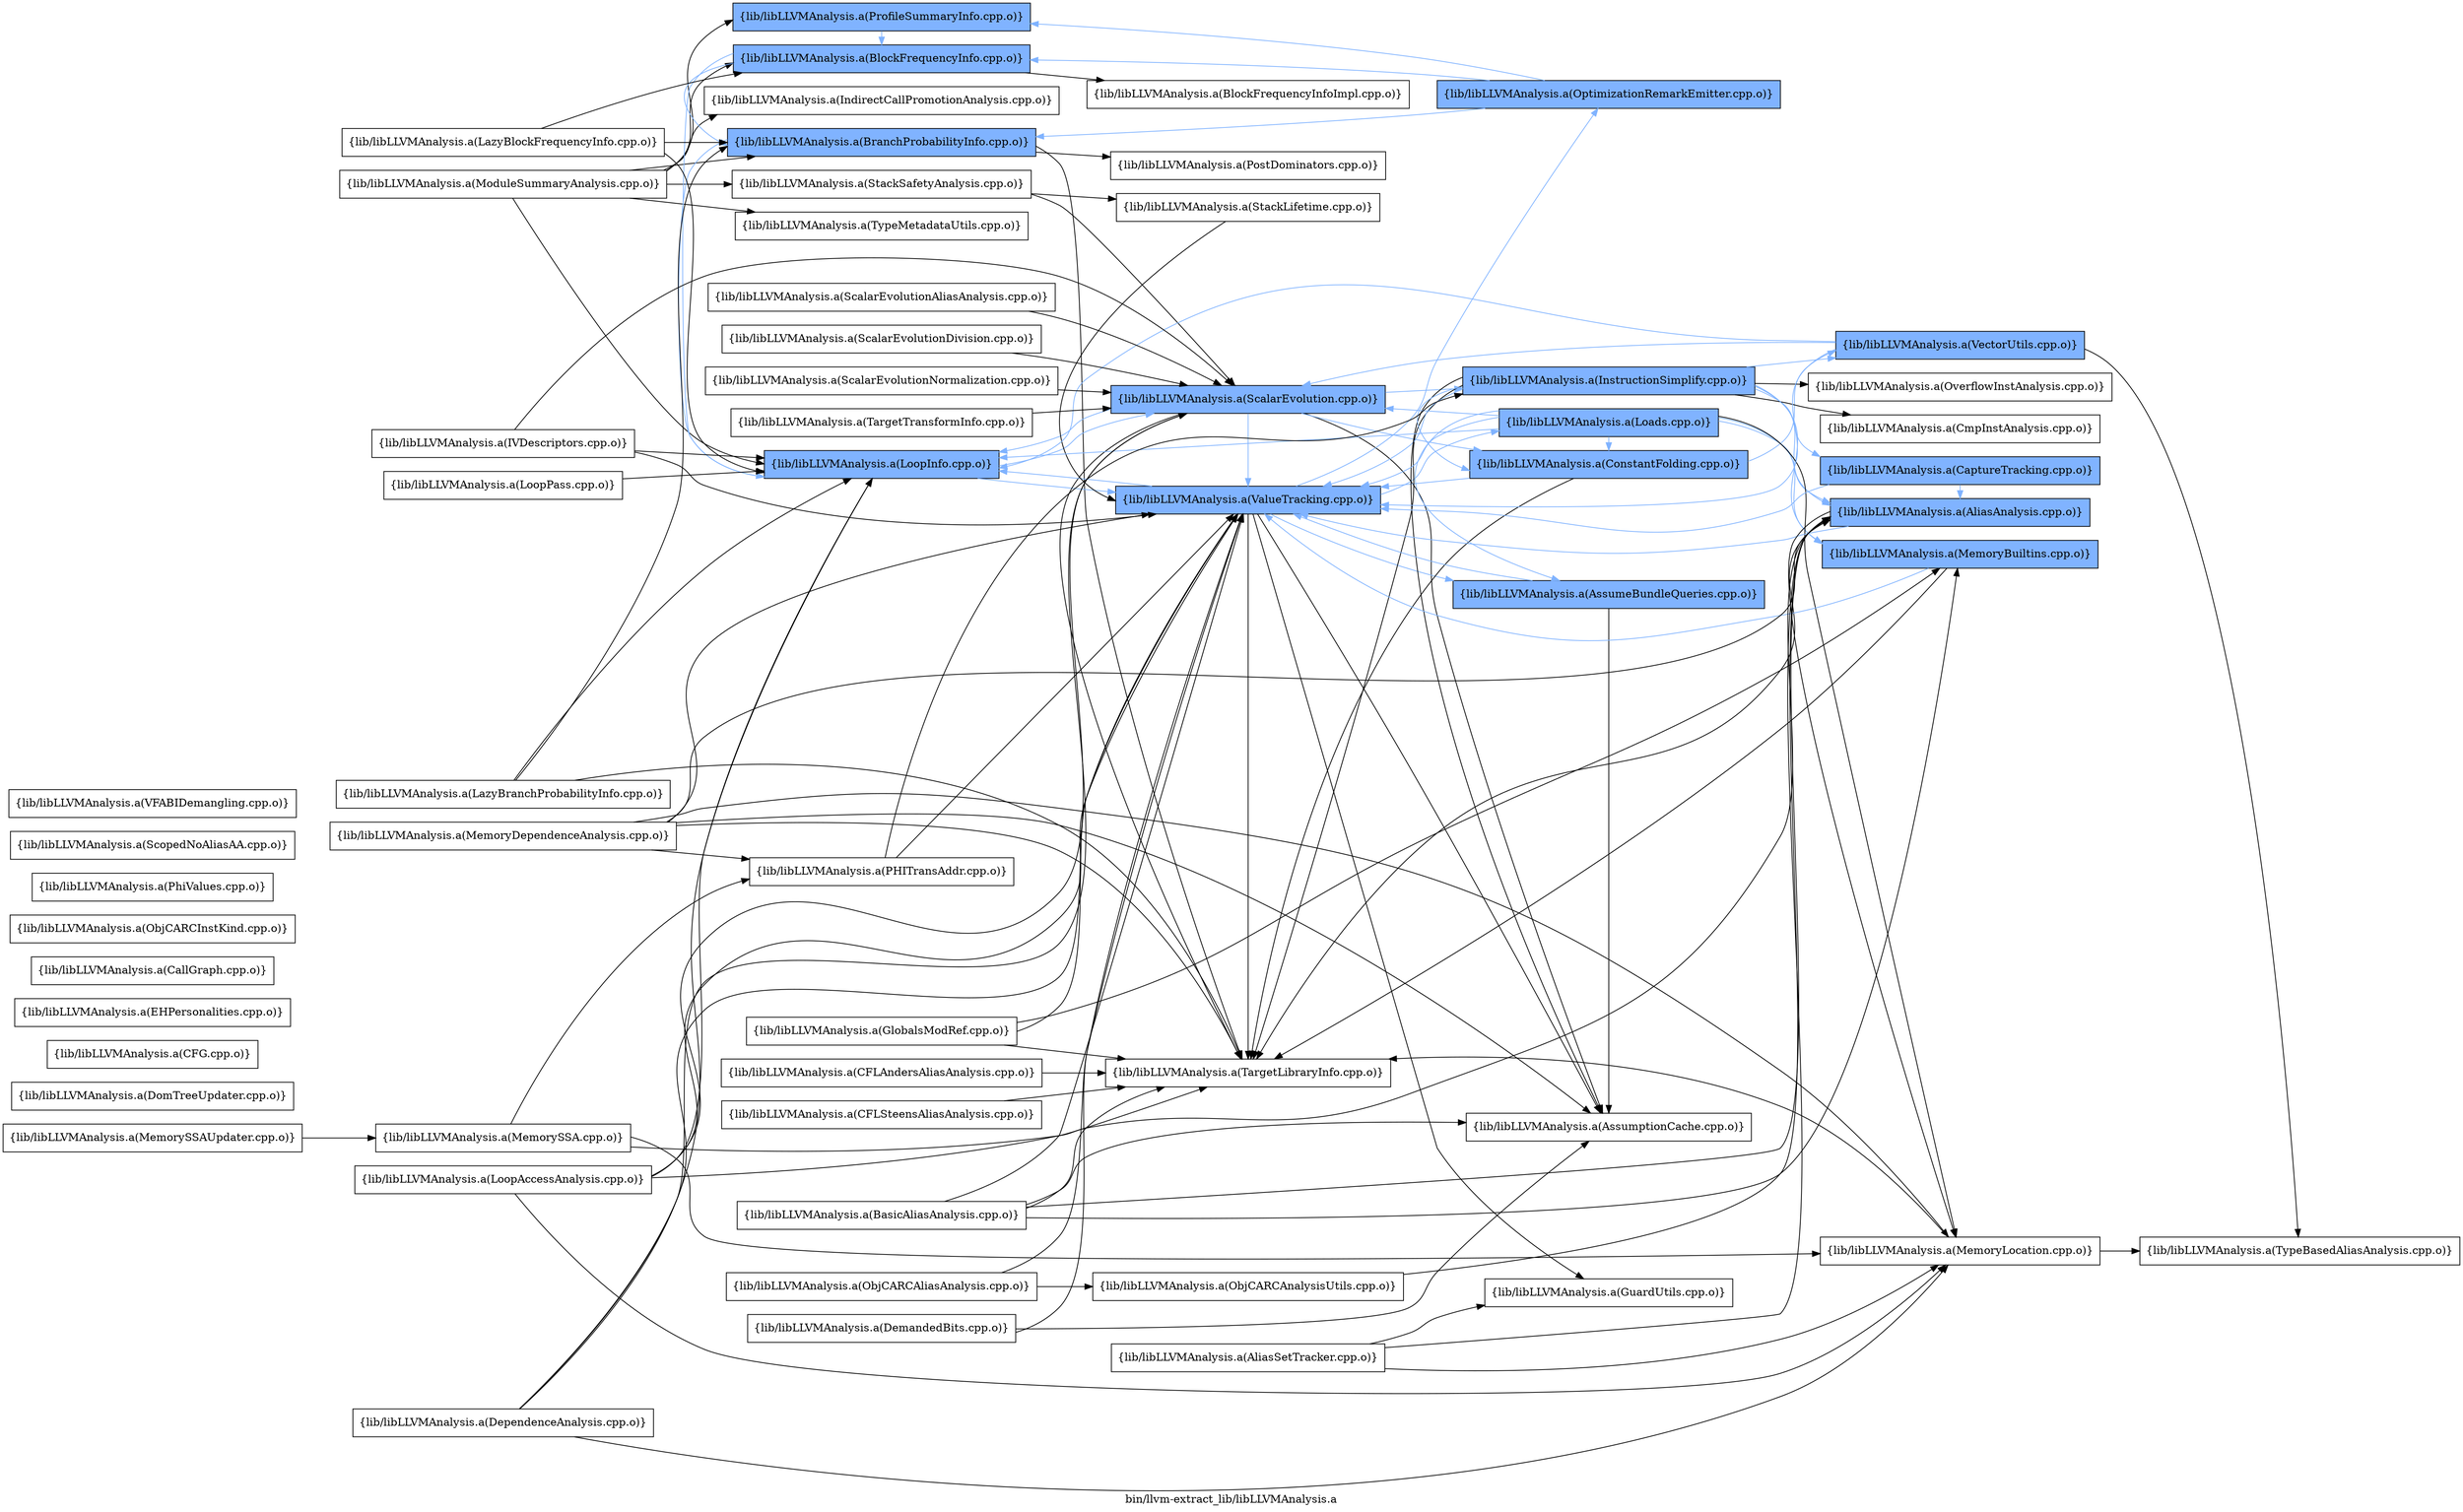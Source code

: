digraph "bin/llvm-extract_lib/libLLVMAnalysis.a" {
	label="bin/llvm-extract_lib/libLLVMAnalysis.a";
	rankdir=LR;
	{ rank=same; Node0x556965891818;  }
	{ rank=same; Node0x55696588dc18; Node0x556965892268; Node0x55696588e1b8; Node0x556965892da8; Node0x55696588ec08; Node0x5569658939d8; Node0x556965890238;  }
	{ rank=same; Node0x556965891908; Node0x55696588f928; Node0x556965893fc8; Node0x55696588ea28; Node0x556965891b38; Node0x556965894298;  }
	{ rank=same; Node0x55696588f608; Node0x556965896d68; Node0x556965890d28; Node0x556965895f58; Node0x5569658908c8; Node0x5569658927b8; Node0x556965892628;  }
	{ rank=same; Node0x556965891368; Node0x5569658957d8; Node0x556965896638; Node0x556965897628; Node0x55696588fec8; Node0x556965896278; Node0x5569658900a8;  }

	Node0x556965891818 [shape=record,shape=box,group=0,label="{lib/libLLVMAnalysis.a(ModuleSummaryAnalysis.cpp.o)}"];
	Node0x556965891818 -> Node0x55696588dc18;
	Node0x556965891818 -> Node0x556965892268;
	Node0x556965891818 -> Node0x55696588e1b8;
	Node0x556965891818 -> Node0x556965892da8;
	Node0x556965891818 -> Node0x55696588ec08;
	Node0x556965891818 -> Node0x5569658939d8;
	Node0x556965891818 -> Node0x556965890238;
	Node0x556965890238 [shape=record,shape=box,group=0,label="{lib/libLLVMAnalysis.a(TypeMetadataUtils.cpp.o)}"];
	Node0x55696588de98 [shape=record,shape=box,group=0,label="{lib/libLLVMAnalysis.a(DomTreeUpdater.cpp.o)}"];
	Node0x5569658911d8 [shape=record,shape=box,group=0,label="{lib/libLLVMAnalysis.a(MemorySSA.cpp.o)}"];
	Node0x5569658911d8 -> Node0x5569658957d8;
	Node0x5569658911d8 -> Node0x5569658900a8;
	Node0x5569658911d8 -> Node0x5569658951e8;
	Node0x556965891cc8 [shape=record,shape=box,group=0,label="{lib/libLLVMAnalysis.a(MemorySSAUpdater.cpp.o)}"];
	Node0x556965891cc8 -> Node0x5569658911d8;
	Node0x55696588dc18 [shape=record,shape=box,group=1,style=filled,fillcolor="0.600000 0.5 1",label="{lib/libLLVMAnalysis.a(BlockFrequencyInfo.cpp.o)}"];
	Node0x55696588dc18 -> Node0x556965891908;
	Node0x55696588dc18 -> Node0x556965892268[color="0.600000 0.5 1"];
	Node0x55696588dc18 -> Node0x55696588e1b8[color="0.600000 0.5 1"];
	Node0x556965892268 [shape=record,shape=box,group=1,style=filled,fillcolor="0.600000 0.5 1",label="{lib/libLLVMAnalysis.a(BranchProbabilityInfo.cpp.o)}"];
	Node0x556965892268 -> Node0x55696588e1b8[color="0.600000 0.5 1"];
	Node0x556965892268 -> Node0x55696588f928;
	Node0x556965892268 -> Node0x556965893fc8;
	Node0x55696588e1b8 [shape=record,shape=box,group=1,style=filled,fillcolor="0.600000 0.5 1",label="{lib/libLLVMAnalysis.a(LoopInfo.cpp.o)}"];
	Node0x55696588e1b8 -> Node0x55696588ea28[color="0.600000 0.5 1"];
	Node0x55696588e1b8 -> Node0x556965891b38[color="0.600000 0.5 1"];
	Node0x55696588f928 [shape=record,shape=box,group=0,label="{lib/libLLVMAnalysis.a(PostDominators.cpp.o)}"];
	Node0x556965890d28 [shape=record,shape=box,group=1,style=filled,fillcolor="0.600000 0.5 1",label="{lib/libLLVMAnalysis.a(InstructionSimplify.cpp.o)}"];
	Node0x556965890d28 -> Node0x5569658957d8[color="0.600000 0.5 1"];
	Node0x556965890d28 -> Node0x55696588f608;
	Node0x556965890d28 -> Node0x556965896638[color="0.600000 0.5 1"];
	Node0x556965890d28 -> Node0x556965896d68[color="0.600000 0.5 1"];
	Node0x556965890d28 -> Node0x556965897628;
	Node0x556965890d28 -> Node0x55696588fec8[color="0.600000 0.5 1"];
	Node0x556965890d28 -> Node0x556965896278;
	Node0x556965890d28 -> Node0x556965893fc8;
	Node0x556965890d28 -> Node0x556965891b38[color="0.600000 0.5 1"];
	Node0x556965890d28 -> Node0x556965891368[color="0.600000 0.5 1"];
	Node0x55696588f608 [shape=record,shape=box,group=0,label="{lib/libLLVMAnalysis.a(AssumptionCache.cpp.o)}"];
	Node0x556965891908 [shape=record,shape=box,group=0,label="{lib/libLLVMAnalysis.a(BlockFrequencyInfoImpl.cpp.o)}"];
	Node0x55696588fec8 [shape=record,shape=box,group=1,style=filled,fillcolor="0.600000 0.5 1",label="{lib/libLLVMAnalysis.a(MemoryBuiltins.cpp.o)}"];
	Node0x55696588fec8 -> Node0x556965893fc8;
	Node0x55696588fec8 -> Node0x556965891b38[color="0.600000 0.5 1"];
	Node0x556965893fc8 [shape=record,shape=box,group=0,label="{lib/libLLVMAnalysis.a(TargetLibraryInfo.cpp.o)}"];
	Node0x556965890508 [shape=record,shape=box,group=0,label="{lib/libLLVMAnalysis.a(TypeBasedAliasAnalysis.cpp.o)}"];
	Node0x556965891b38 [shape=record,shape=box,group=1,style=filled,fillcolor="0.600000 0.5 1",label="{lib/libLLVMAnalysis.a(ValueTracking.cpp.o)}"];
	Node0x556965891b38 -> Node0x556965895f58[color="0.600000 0.5 1"];
	Node0x556965891b38 -> Node0x55696588f608;
	Node0x556965891b38 -> Node0x5569658908c8;
	Node0x556965891b38 -> Node0x55696588e1b8[color="0.600000 0.5 1"];
	Node0x556965891b38 -> Node0x556965893fc8;
	Node0x556965891b38 -> Node0x5569658927b8[color="0.600000 0.5 1"];
	Node0x556965891b38 -> Node0x556965892628[color="0.600000 0.5 1"];
	Node0x55696588ea28 [shape=record,shape=box,group=1,style=filled,fillcolor="0.600000 0.5 1",label="{lib/libLLVMAnalysis.a(ScalarEvolution.cpp.o)}"];
	Node0x55696588ea28 -> Node0x55696588f608;
	Node0x55696588ea28 -> Node0x556965896d68[color="0.600000 0.5 1"];
	Node0x55696588ea28 -> Node0x556965890d28[color="0.600000 0.5 1"];
	Node0x55696588ea28 -> Node0x55696588e1b8[color="0.600000 0.5 1"];
	Node0x55696588ea28 -> Node0x556965893fc8;
	Node0x55696588ea28 -> Node0x556965891b38[color="0.600000 0.5 1"];
	Node0x5569658957d8 [shape=record,shape=box,group=1,style=filled,fillcolor="0.600000 0.5 1",label="{lib/libLLVMAnalysis.a(AliasAnalysis.cpp.o)}"];
	Node0x5569658957d8 -> Node0x5569658900a8;
	Node0x5569658957d8 -> Node0x556965893fc8;
	Node0x5569658957d8 -> Node0x556965891b38[color="0.600000 0.5 1"];
	Node0x5569658900a8 [shape=record,shape=box,group=0,label="{lib/libLLVMAnalysis.a(MemoryLocation.cpp.o)}"];
	Node0x5569658900a8 -> Node0x556965893fc8;
	Node0x5569658900a8 -> Node0x556965890508;
	Node0x556965896d68 [shape=record,shape=box,group=1,style=filled,fillcolor="0.600000 0.5 1",label="{lib/libLLVMAnalysis.a(ConstantFolding.cpp.o)}"];
	Node0x556965896d68 -> Node0x556965893fc8;
	Node0x556965896d68 -> Node0x556965891b38[color="0.600000 0.5 1"];
	Node0x556965896d68 -> Node0x556965891368[color="0.600000 0.5 1"];
	Node0x556965895f58 [shape=record,shape=box,group=1,style=filled,fillcolor="0.600000 0.5 1",label="{lib/libLLVMAnalysis.a(AssumeBundleQueries.cpp.o)}"];
	Node0x556965895f58 -> Node0x55696588f608;
	Node0x556965895f58 -> Node0x556965891b38[color="0.600000 0.5 1"];
	Node0x55696588fdd8 [shape=record,shape=box,group=0,label="{lib/libLLVMAnalysis.a(BasicAliasAnalysis.cpp.o)}"];
	Node0x55696588fdd8 -> Node0x5569658957d8;
	Node0x55696588fdd8 -> Node0x55696588f608;
	Node0x55696588fdd8 -> Node0x55696588fec8;
	Node0x55696588fdd8 -> Node0x556965893fc8;
	Node0x55696588fdd8 -> Node0x556965891b38;
	Node0x556965890198 [shape=record,shape=box,group=0,label="{lib/libLLVMAnalysis.a(CFG.cpp.o)}"];
	Node0x5569658909b8 [shape=record,shape=box,group=0,label="{lib/libLLVMAnalysis.a(CFLAndersAliasAnalysis.cpp.o)}"];
	Node0x5569658909b8 -> Node0x556965893fc8;
	Node0x5569658940b8 [shape=record,shape=box,group=0,label="{lib/libLLVMAnalysis.a(CFLSteensAliasAnalysis.cpp.o)}"];
	Node0x5569658940b8 -> Node0x556965893fc8;
	Node0x556965896638 [shape=record,shape=box,group=1,style=filled,fillcolor="0.600000 0.5 1",label="{lib/libLLVMAnalysis.a(CaptureTracking.cpp.o)}"];
	Node0x556965896638 -> Node0x5569658957d8[color="0.600000 0.5 1"];
	Node0x556965896638 -> Node0x556965891b38[color="0.600000 0.5 1"];
	Node0x556965891368 [shape=record,shape=box,group=1,style=filled,fillcolor="0.600000 0.5 1",label="{lib/libLLVMAnalysis.a(VectorUtils.cpp.o)}"];
	Node0x556965891368 -> Node0x55696588e1b8[color="0.600000 0.5 1"];
	Node0x556965891368 -> Node0x55696588ea28[color="0.600000 0.5 1"];
	Node0x556965891368 -> Node0x556965890508;
	Node0x556965891368 -> Node0x556965891b38[color="0.600000 0.5 1"];
	Node0x55696588dc68 [shape=record,shape=box,group=0,label="{lib/libLLVMAnalysis.a(DependenceAnalysis.cpp.o)}"];
	Node0x55696588dc68 -> Node0x55696588e1b8;
	Node0x55696588dc68 -> Node0x5569658900a8;
	Node0x55696588dc68 -> Node0x55696588ea28;
	Node0x55696588dc68 -> Node0x556965891b38;
	Node0x55696588eb18 [shape=record,shape=box,group=0,label="{lib/libLLVMAnalysis.a(EHPersonalities.cpp.o)}"];
	Node0x55696588ec58 [shape=record,shape=box,group=0,label="{lib/libLLVMAnalysis.a(GlobalsModRef.cpp.o)}"];
	Node0x55696588ec58 -> Node0x55696588fec8;
	Node0x55696588ec58 -> Node0x556965893fc8;
	Node0x55696588ec58 -> Node0x556965891b38;
	Node0x55696588f8d8 [shape=record,shape=box,group=0,label="{lib/libLLVMAnalysis.a(CallGraph.cpp.o)}"];
	Node0x5569658908c8 [shape=record,shape=box,group=0,label="{lib/libLLVMAnalysis.a(GuardUtils.cpp.o)}"];
	Node0x556965897628 [shape=record,shape=box,group=0,label="{lib/libLLVMAnalysis.a(CmpInstAnalysis.cpp.o)}"];
	Node0x556965896278 [shape=record,shape=box,group=0,label="{lib/libLLVMAnalysis.a(OverflowInstAnalysis.cpp.o)}"];
	Node0x55696588e7a8 [shape=record,shape=box,group=0,label="{lib/libLLVMAnalysis.a(IVDescriptors.cpp.o)}"];
	Node0x55696588e7a8 -> Node0x55696588e1b8;
	Node0x55696588e7a8 -> Node0x55696588ea28;
	Node0x55696588e7a8 -> Node0x556965891b38;
	Node0x55696588e5c8 [shape=record,shape=box,group=0,label="{lib/libLLVMAnalysis.a(DemandedBits.cpp.o)}"];
	Node0x55696588e5c8 -> Node0x55696588f608;
	Node0x55696588e5c8 -> Node0x556965891b38;
	Node0x55696588f018 [shape=record,shape=box,group=0,label="{lib/libLLVMAnalysis.a(LoopPass.cpp.o)}"];
	Node0x55696588f018 -> Node0x55696588e1b8;
	Node0x55696588f9c8 [shape=record,shape=box,group=0,label="{lib/libLLVMAnalysis.a(MemoryDependenceAnalysis.cpp.o)}"];
	Node0x55696588f9c8 -> Node0x5569658957d8;
	Node0x55696588f9c8 -> Node0x55696588f608;
	Node0x55696588f9c8 -> Node0x5569658900a8;
	Node0x55696588f9c8 -> Node0x5569658951e8;
	Node0x55696588f9c8 -> Node0x556965893fc8;
	Node0x55696588f9c8 -> Node0x556965891b38;
	Node0x5569658951e8 [shape=record,shape=box,group=0,label="{lib/libLLVMAnalysis.a(PHITransAddr.cpp.o)}"];
	Node0x5569658951e8 -> Node0x556965890d28;
	Node0x5569658951e8 -> Node0x556965891b38;
	Node0x556965892da8 [shape=record,shape=box,group=0,label="{lib/libLLVMAnalysis.a(IndirectCallPromotionAnalysis.cpp.o)}"];
	Node0x55696588ec08 [shape=record,shape=box,group=1,style=filled,fillcolor="0.600000 0.5 1",label="{lib/libLLVMAnalysis.a(ProfileSummaryInfo.cpp.o)}"];
	Node0x55696588ec08 -> Node0x55696588dc18[color="0.600000 0.5 1"];
	Node0x5569658939d8 [shape=record,shape=box,group=0,label="{lib/libLLVMAnalysis.a(StackSafetyAnalysis.cpp.o)}"];
	Node0x5569658939d8 -> Node0x55696588ea28;
	Node0x5569658939d8 -> Node0x556965894298;
	Node0x5569658976c8 [shape=record,shape=box,group=0,label="{lib/libLLVMAnalysis.a(ObjCARCAliasAnalysis.cpp.o)}"];
	Node0x5569658976c8 -> Node0x556965896728;
	Node0x5569658976c8 -> Node0x556965891b38;
	Node0x556965896728 [shape=record,shape=box,group=0,label="{lib/libLLVMAnalysis.a(ObjCARCAnalysisUtils.cpp.o)}"];
	Node0x556965896728 -> Node0x5569658957d8;
	Node0x5569658969f8 [shape=record,shape=box,group=0,label="{lib/libLLVMAnalysis.a(ObjCARCInstKind.cpp.o)}"];
	Node0x55696588fc48 [shape=record,shape=box,group=0,label="{lib/libLLVMAnalysis.a(PhiValues.cpp.o)}"];
	Node0x55696588e618 [shape=record,shape=box,group=0,label="{lib/libLLVMAnalysis.a(ScalarEvolutionAliasAnalysis.cpp.o)}"];
	Node0x55696588e618 -> Node0x55696588ea28;
	Node0x5569658973f8 [shape=record,shape=box,group=0,label="{lib/libLLVMAnalysis.a(ScalarEvolutionDivision.cpp.o)}"];
	Node0x5569658973f8 -> Node0x55696588ea28;
	Node0x556965892858 [shape=record,shape=box,group=0,label="{lib/libLLVMAnalysis.a(ScalarEvolutionNormalization.cpp.o)}"];
	Node0x556965892858 -> Node0x55696588ea28;
	Node0x556965894298 [shape=record,shape=box,group=0,label="{lib/libLLVMAnalysis.a(StackLifetime.cpp.o)}"];
	Node0x556965894298 -> Node0x556965891b38;
	Node0x5569658947e8 [shape=record,shape=box,group=0,label="{lib/libLLVMAnalysis.a(TargetTransformInfo.cpp.o)}"];
	Node0x5569658947e8 -> Node0x55696588ea28;
	Node0x556965890eb8 [shape=record,shape=box,group=0,label="{lib/libLLVMAnalysis.a(ScopedNoAliasAA.cpp.o)}"];
	Node0x5569658927b8 [shape=record,shape=box,group=1,style=filled,fillcolor="0.600000 0.5 1",label="{lib/libLLVMAnalysis.a(Loads.cpp.o)}"];
	Node0x5569658927b8 -> Node0x5569658957d8[color="0.600000 0.5 1"];
	Node0x5569658927b8 -> Node0x556965895f58[color="0.600000 0.5 1"];
	Node0x5569658927b8 -> Node0x556965896d68[color="0.600000 0.5 1"];
	Node0x5569658927b8 -> Node0x55696588e1b8[color="0.600000 0.5 1"];
	Node0x5569658927b8 -> Node0x55696588fec8[color="0.600000 0.5 1"];
	Node0x5569658927b8 -> Node0x5569658900a8;
	Node0x5569658927b8 -> Node0x55696588ea28[color="0.600000 0.5 1"];
	Node0x5569658927b8 -> Node0x556965891b38[color="0.600000 0.5 1"];
	Node0x556965892628 [shape=record,shape=box,group=1,style=filled,fillcolor="0.600000 0.5 1",label="{lib/libLLVMAnalysis.a(OptimizationRemarkEmitter.cpp.o)}"];
	Node0x556965892628 -> Node0x55696588dc18[color="0.600000 0.5 1"];
	Node0x556965892628 -> Node0x556965892268[color="0.600000 0.5 1"];
	Node0x556965892628 -> Node0x55696588ec08[color="0.600000 0.5 1"];
	Node0x556965891958 [shape=record,shape=box,group=0,label="{lib/libLLVMAnalysis.a(LazyBlockFrequencyInfo.cpp.o)}"];
	Node0x556965891958 -> Node0x55696588dc18;
	Node0x556965891958 -> Node0x556965892268;
	Node0x556965891958 -> Node0x55696588e1b8;
	Node0x556965890e18 [shape=record,shape=box,group=0,label="{lib/libLLVMAnalysis.a(LazyBranchProbabilityInfo.cpp.o)}"];
	Node0x556965890e18 -> Node0x556965892268;
	Node0x556965890e18 -> Node0x55696588e1b8;
	Node0x556965890e18 -> Node0x556965893fc8;
	Node0x556965890698 [shape=record,shape=box,group=0,label="{lib/libLLVMAnalysis.a(LoopAccessAnalysis.cpp.o)}"];
	Node0x556965890698 -> Node0x55696588e1b8;
	Node0x556965890698 -> Node0x5569658900a8;
	Node0x556965890698 -> Node0x55696588ea28;
	Node0x556965890698 -> Node0x556965893fc8;
	Node0x556965890698 -> Node0x556965891b38;
	Node0x55696588fd88 [shape=record,shape=box,group=0,label="{lib/libLLVMAnalysis.a(AliasSetTracker.cpp.o)}"];
	Node0x55696588fd88 -> Node0x5569658957d8;
	Node0x55696588fd88 -> Node0x5569658908c8;
	Node0x55696588fd88 -> Node0x5569658900a8;
	Node0x55696588eca8 [shape=record,shape=box,group=0,label="{lib/libLLVMAnalysis.a(VFABIDemangling.cpp.o)}"];
}
